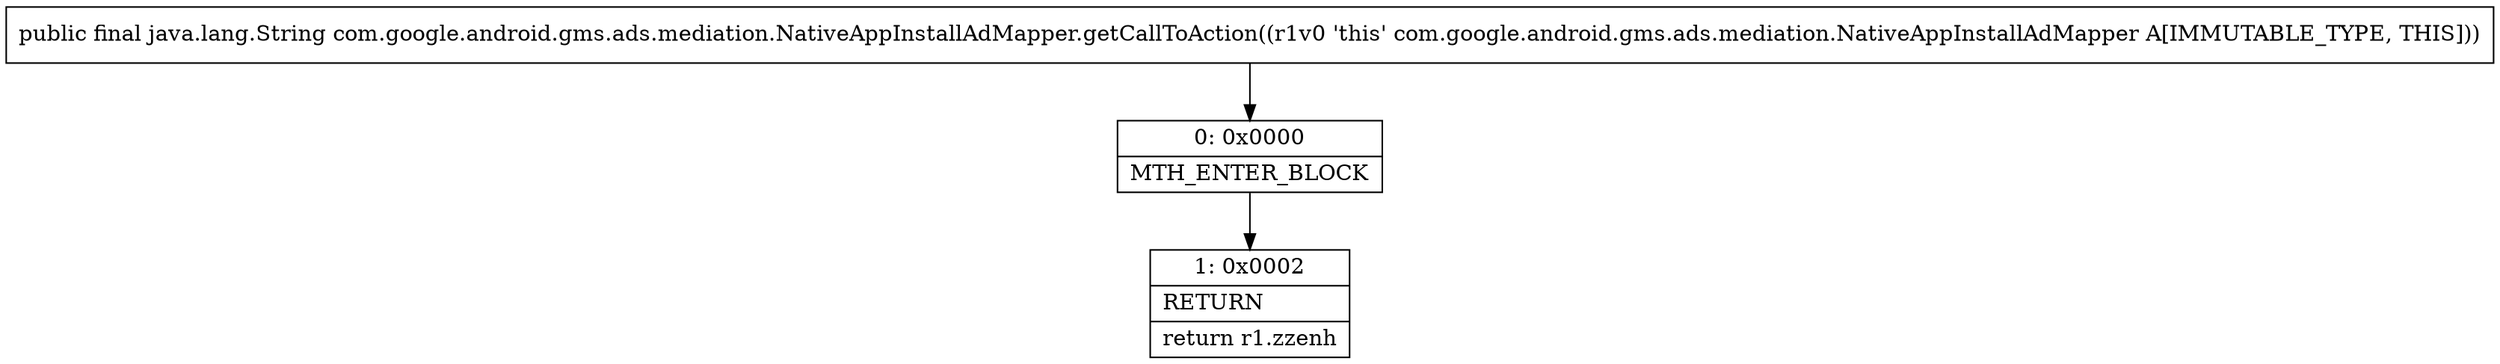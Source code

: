 digraph "CFG forcom.google.android.gms.ads.mediation.NativeAppInstallAdMapper.getCallToAction()Ljava\/lang\/String;" {
Node_0 [shape=record,label="{0\:\ 0x0000|MTH_ENTER_BLOCK\l}"];
Node_1 [shape=record,label="{1\:\ 0x0002|RETURN\l|return r1.zzenh\l}"];
MethodNode[shape=record,label="{public final java.lang.String com.google.android.gms.ads.mediation.NativeAppInstallAdMapper.getCallToAction((r1v0 'this' com.google.android.gms.ads.mediation.NativeAppInstallAdMapper A[IMMUTABLE_TYPE, THIS])) }"];
MethodNode -> Node_0;
Node_0 -> Node_1;
}

